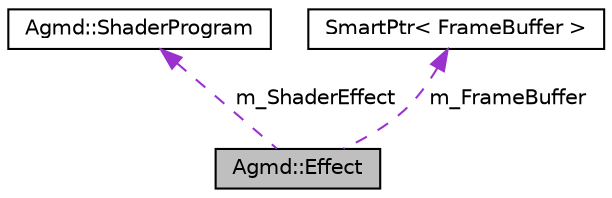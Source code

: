 digraph "Agmd::Effect"
{
  edge [fontname="Helvetica",fontsize="10",labelfontname="Helvetica",labelfontsize="10"];
  node [fontname="Helvetica",fontsize="10",shape=record];
  Node1 [label="Agmd::Effect",height=0.2,width=0.4,color="black", fillcolor="grey75", style="filled" fontcolor="black"];
  Node2 -> Node1 [dir="back",color="darkorchid3",fontsize="10",style="dashed",label=" m_ShaderEffect" ,fontname="Helvetica"];
  Node2 [label="Agmd::ShaderProgram",height=0.2,width=0.4,color="black", fillcolor="white", style="filled",URL="$class_agmd_1_1_shader_program.html"];
  Node3 -> Node1 [dir="back",color="darkorchid3",fontsize="10",style="dashed",label=" m_FrameBuffer" ,fontname="Helvetica"];
  Node3 [label="SmartPtr\< FrameBuffer \>",height=0.2,width=0.4,color="black", fillcolor="white", style="filled",URL="$class_smart_ptr.html"];
}
